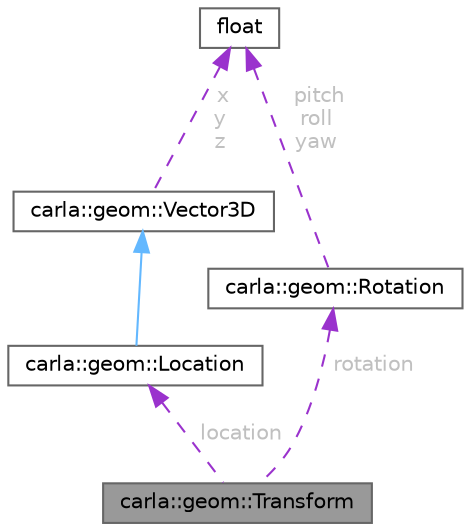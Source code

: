 digraph "carla::geom::Transform"
{
 // INTERACTIVE_SVG=YES
 // LATEX_PDF_SIZE
  bgcolor="transparent";
  edge [fontname=Helvetica,fontsize=10,labelfontname=Helvetica,labelfontsize=10];
  node [fontname=Helvetica,fontsize=10,shape=box,height=0.2,width=0.4];
  Node1 [id="Node000001",label="carla::geom::Transform",height=0.2,width=0.4,color="gray40", fillcolor="grey60", style="filled", fontcolor="black",tooltip=" "];
  Node2 -> Node1 [id="edge1_Node000001_Node000002",dir="back",color="darkorchid3",style="dashed",tooltip=" ",label=" location",fontcolor="grey" ];
  Node2 [id="Node000002",label="carla::geom::Location",height=0.2,width=0.4,color="gray40", fillcolor="white", style="filled",URL="$de/d23/classcarla_1_1geom_1_1Location.html",tooltip=" "];
  Node3 -> Node2 [id="edge2_Node000002_Node000003",dir="back",color="steelblue1",style="solid",tooltip=" "];
  Node3 [id="Node000003",label="carla::geom::Vector3D",height=0.2,width=0.4,color="gray40", fillcolor="white", style="filled",URL="$d9/dfe/classcarla_1_1geom_1_1Vector3D.html",tooltip=" "];
  Node4 -> Node3 [id="edge3_Node000003_Node000004",dir="back",color="darkorchid3",style="dashed",tooltip=" ",label=" x\ny\nz",fontcolor="grey" ];
  Node4 [id="Node000004",label="float",height=0.2,width=0.4,color="gray40", fillcolor="white", style="filled",tooltip=" "];
  Node5 -> Node1 [id="edge4_Node000001_Node000005",dir="back",color="darkorchid3",style="dashed",tooltip=" ",label=" rotation",fontcolor="grey" ];
  Node5 [id="Node000005",label="carla::geom::Rotation",height=0.2,width=0.4,color="gray40", fillcolor="white", style="filled",URL="$d8/dba/classcarla_1_1geom_1_1Rotation.html",tooltip=" "];
  Node4 -> Node5 [id="edge5_Node000005_Node000004",dir="back",color="darkorchid3",style="dashed",tooltip=" ",label=" pitch\nroll\nyaw",fontcolor="grey" ];
}
